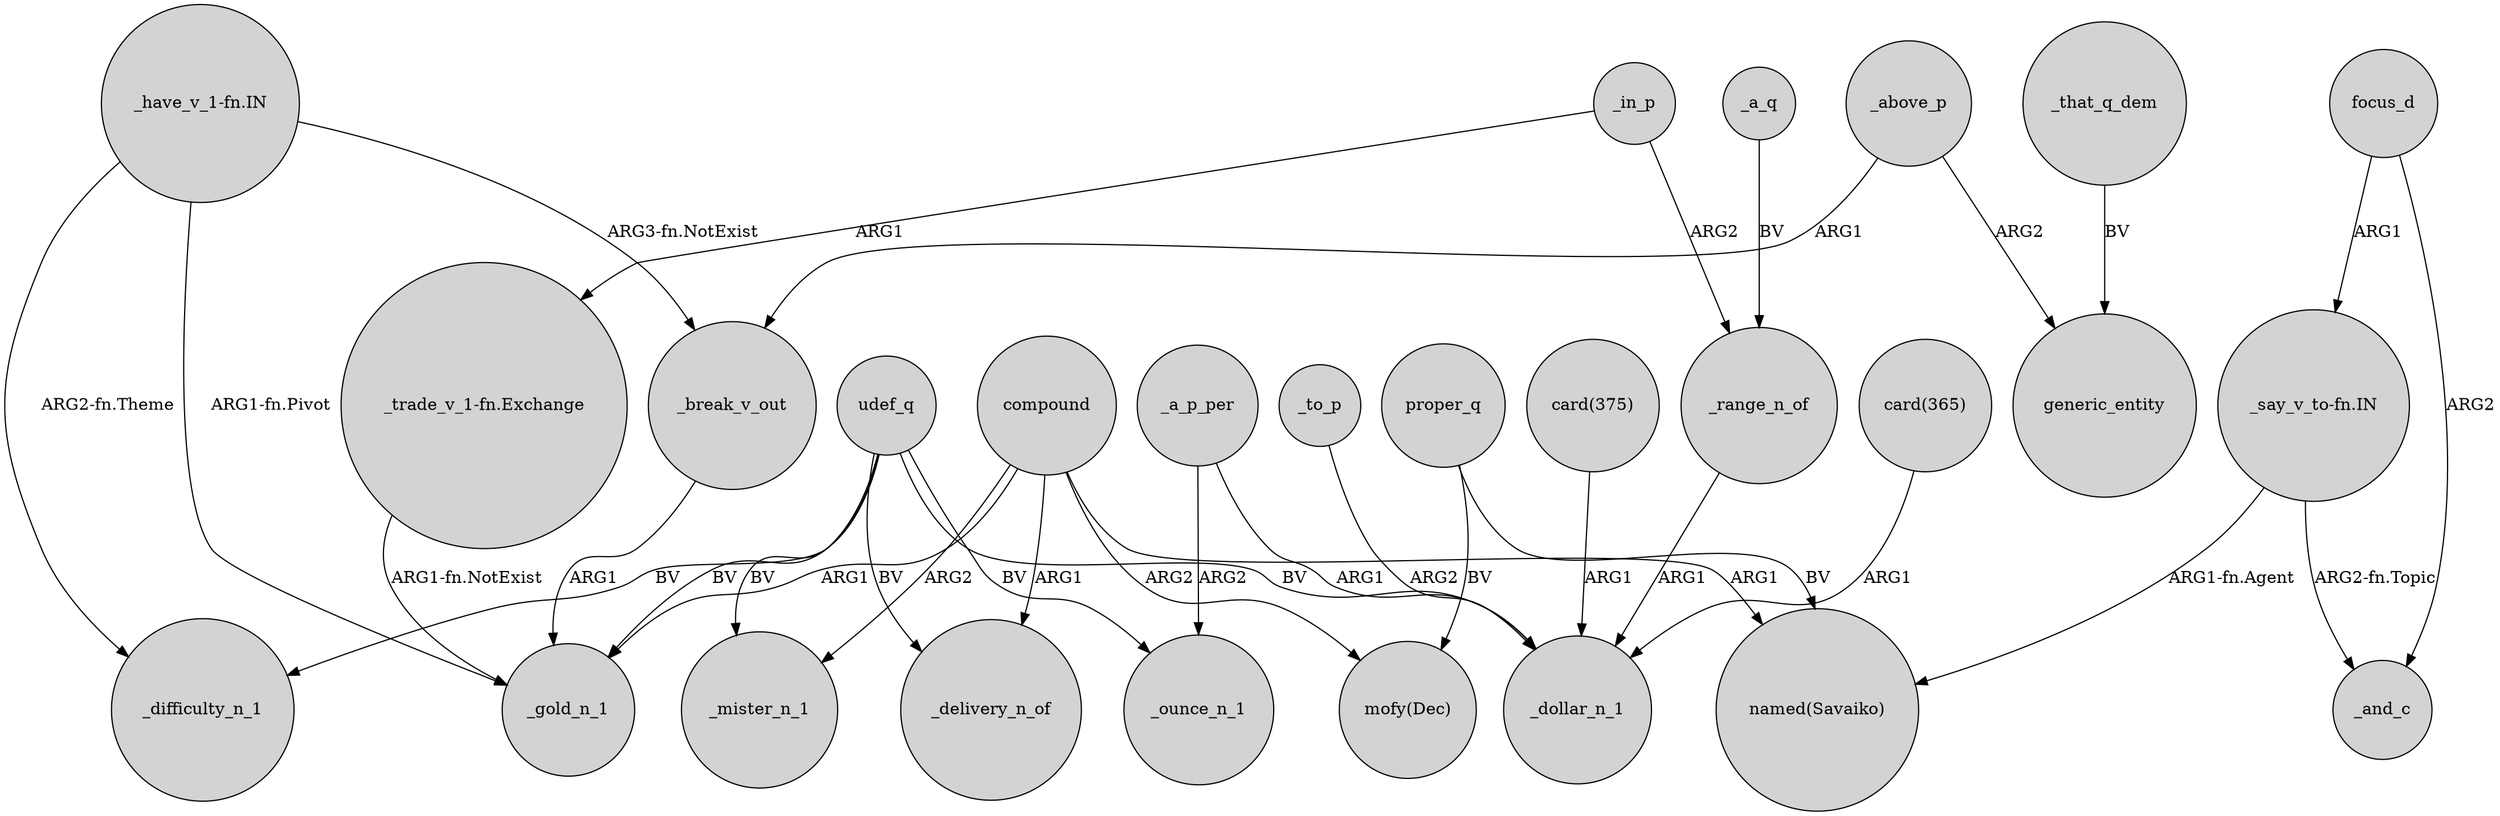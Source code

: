 digraph {
	node [shape=circle style=filled]
	"_have_v_1-fn.IN" -> _gold_n_1 [label="ARG1-fn.Pivot"]
	_to_p -> _dollar_n_1 [label=ARG2]
	compound -> _gold_n_1 [label=ARG1]
	_that_q_dem -> generic_entity [label=BV]
	_above_p -> generic_entity [label=ARG2]
	udef_q -> _delivery_n_of [label=BV]
	proper_q -> "mofy(Dec)" [label=BV]
	"_have_v_1-fn.IN" -> _break_v_out [label="ARG3-fn.NotExist"]
	compound -> _mister_n_1 [label=ARG2]
	udef_q -> _difficulty_n_1 [label=BV]
	udef_q -> _ounce_n_1 [label=BV]
	"card(375)" -> _dollar_n_1 [label=ARG1]
	_above_p -> _break_v_out [label=ARG1]
	udef_q -> _mister_n_1 [label=BV]
	_in_p -> "_trade_v_1-fn.Exchange" [label=ARG1]
	_range_n_of -> _dollar_n_1 [label=ARG1]
	proper_q -> "named(Savaiko)" [label=BV]
	_in_p -> _range_n_of [label=ARG2]
	focus_d -> _and_c [label=ARG2]
	"_have_v_1-fn.IN" -> _difficulty_n_1 [label="ARG2-fn.Theme"]
	"_say_v_to-fn.IN" -> "named(Savaiko)" [label="ARG1-fn.Agent"]
	_a_p_per -> _dollar_n_1 [label=ARG1]
	_a_q -> _range_n_of [label=BV]
	compound -> _delivery_n_of [label=ARG1]
	_a_p_per -> _ounce_n_1 [label=ARG2]
	udef_q -> _gold_n_1 [label=BV]
	"card(365)" -> _dollar_n_1 [label=ARG1]
	"_say_v_to-fn.IN" -> _and_c [label="ARG2-fn.Topic"]
	compound -> "named(Savaiko)" [label=ARG1]
	_break_v_out -> _gold_n_1 [label=ARG1]
	"_trade_v_1-fn.Exchange" -> _gold_n_1 [label="ARG1-fn.NotExist"]
	compound -> "mofy(Dec)" [label=ARG2]
	udef_q -> _dollar_n_1 [label=BV]
	focus_d -> "_say_v_to-fn.IN" [label=ARG1]
}
